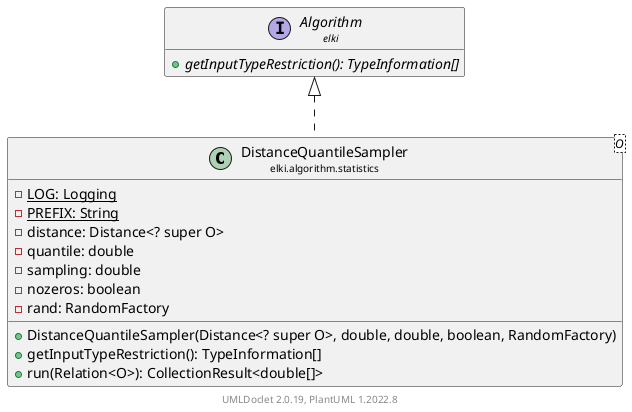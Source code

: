 @startuml
    remove .*\.(Instance|Par|Parameterizer|Factory)$
    set namespaceSeparator none
    hide empty fields
    hide empty methods

    class "<size:14>DistanceQuantileSampler\n<size:10>elki.algorithm.statistics" as elki.algorithm.statistics.DistanceQuantileSampler<O> [[DistanceQuantileSampler.html]] {
        {static} -LOG: Logging
        {static} -PREFIX: String
        -distance: Distance<? super O>
        -quantile: double
        -sampling: double
        -nozeros: boolean
        -rand: RandomFactory
        +DistanceQuantileSampler(Distance<? super O>, double, double, boolean, RandomFactory)
        +getInputTypeRestriction(): TypeInformation[]
        +run(Relation<O>): CollectionResult<double[]>
    }

    interface "<size:14>Algorithm\n<size:10>elki" as elki.Algorithm [[../../Algorithm.html]] {
        {abstract} +getInputTypeRestriction(): TypeInformation[]
    }
    class "<size:14>DistanceQuantileSampler.Par\n<size:10>elki.algorithm.statistics" as elki.algorithm.statistics.DistanceQuantileSampler.Par<O> [[DistanceQuantileSampler.Par.html]]

    elki.Algorithm <|.. elki.algorithm.statistics.DistanceQuantileSampler
    elki.algorithm.statistics.DistanceQuantileSampler +-- elki.algorithm.statistics.DistanceQuantileSampler.Par

    center footer UMLDoclet 2.0.19, PlantUML 1.2022.8
@enduml

